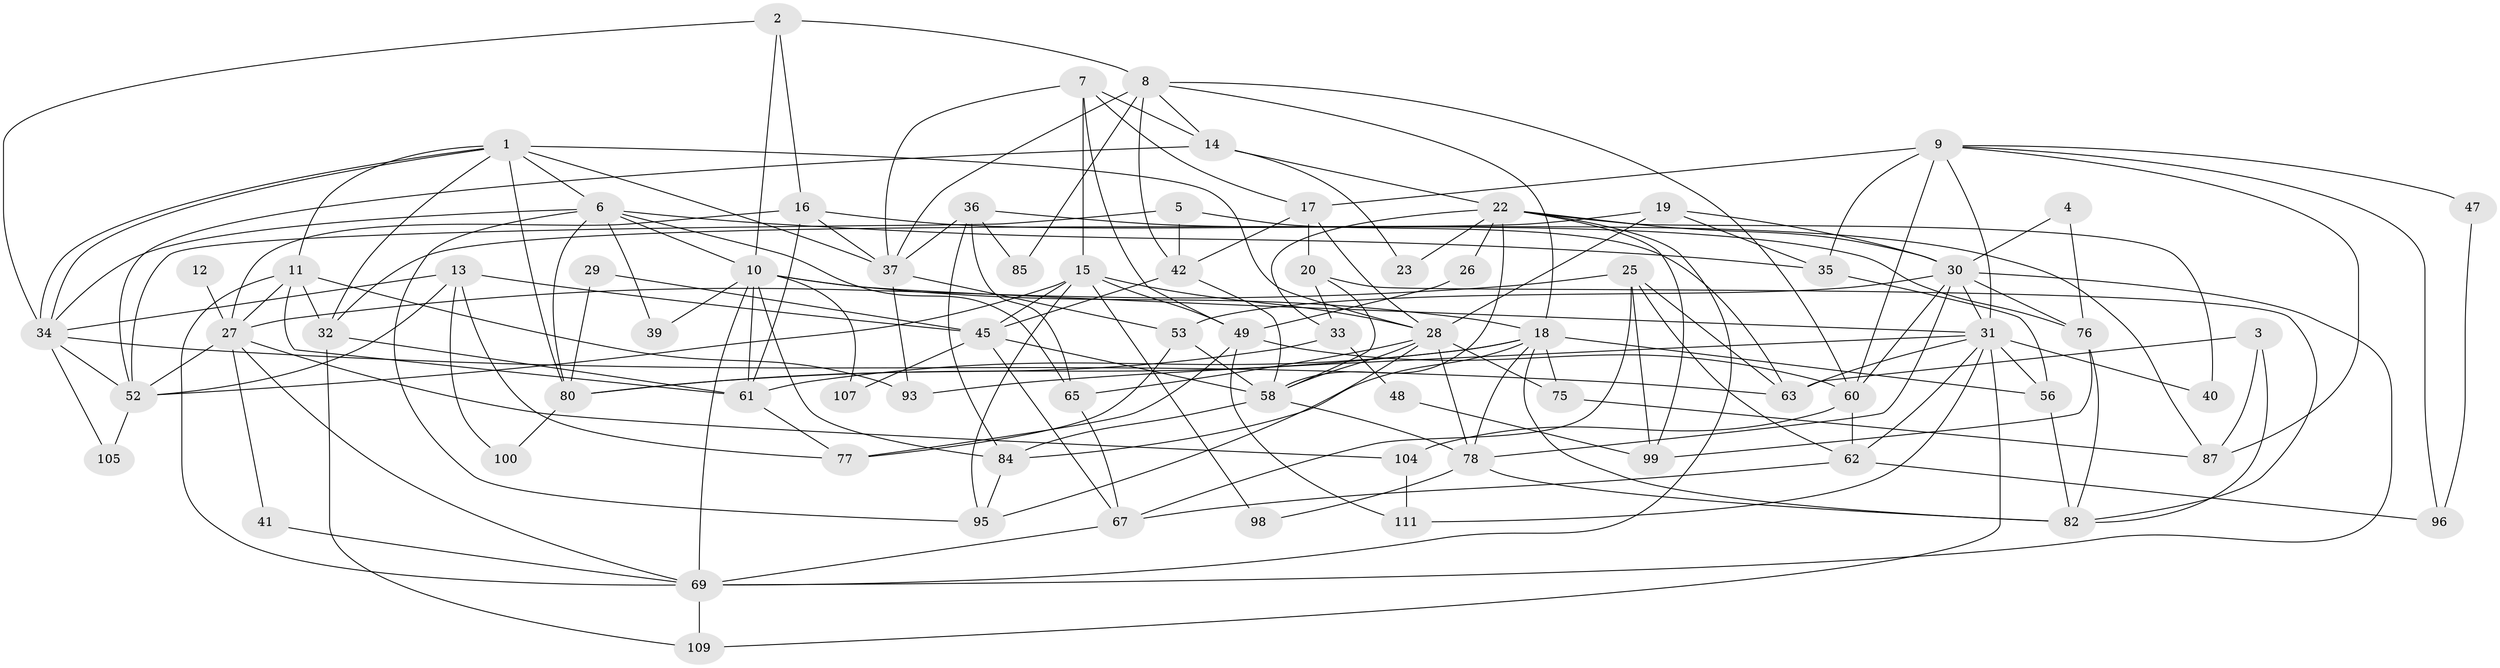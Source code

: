 // original degree distribution, {7: 0.05357142857142857, 4: 0.2767857142857143, 2: 0.17857142857142858, 3: 0.22321428571428573, 5: 0.15178571428571427, 6: 0.09821428571428571, 8: 0.017857142857142856}
// Generated by graph-tools (version 1.1) at 2025/42/03/06/25 10:42:00]
// undirected, 74 vertices, 179 edges
graph export_dot {
graph [start="1"]
  node [color=gray90,style=filled];
  1 [super="+21"];
  2;
  3 [super="+97"];
  4;
  5;
  6 [super="+43"];
  7 [super="+74"];
  8 [super="+89"];
  9 [super="+83"];
  10 [super="+50"];
  11 [super="+79"];
  12;
  13 [super="+81"];
  14 [super="+66"];
  15 [super="+64"];
  16 [super="+68"];
  17;
  18 [super="+72"];
  19;
  20 [super="+57"];
  22 [super="+24"];
  23;
  25 [super="+91"];
  26;
  27 [super="+38"];
  28 [super="+44"];
  29;
  30 [super="+106"];
  31 [super="+73"];
  32 [super="+46"];
  33;
  34 [super="+71"];
  35 [super="+54"];
  36 [super="+55"];
  37 [super="+103"];
  39;
  40;
  41;
  42 [super="+51"];
  45 [super="+94"];
  47;
  48;
  49 [super="+92"];
  52 [super="+108"];
  53 [super="+70"];
  56;
  58 [super="+59"];
  60 [super="+86"];
  61 [super="+112"];
  62 [super="+101"];
  63;
  65;
  67;
  69;
  75;
  76;
  77;
  78 [super="+110"];
  80 [super="+102"];
  82 [super="+90"];
  84 [super="+88"];
  85;
  87;
  93;
  95;
  96;
  98;
  99;
  100;
  104;
  105;
  107;
  109;
  111;
  1 -- 6;
  1 -- 34;
  1 -- 34;
  1 -- 11;
  1 -- 32;
  1 -- 37;
  1 -- 80;
  1 -- 28 [weight=2];
  2 -- 8;
  2 -- 10;
  2 -- 34;
  2 -- 16;
  3 -- 87;
  3 -- 63;
  3 -- 82;
  4 -- 76;
  4 -- 30;
  5 -- 63;
  5 -- 42;
  5 -- 52;
  6 -- 10;
  6 -- 65;
  6 -- 80;
  6 -- 35;
  6 -- 39;
  6 -- 95;
  6 -- 34;
  7 -- 17;
  7 -- 49;
  7 -- 37;
  7 -- 14;
  7 -- 15;
  8 -- 18;
  8 -- 85;
  8 -- 60;
  8 -- 14;
  8 -- 42;
  8 -- 37;
  9 -- 60 [weight=2];
  9 -- 17;
  9 -- 47;
  9 -- 96;
  9 -- 31;
  9 -- 35;
  9 -- 87;
  10 -- 31;
  10 -- 61;
  10 -- 18;
  10 -- 84;
  10 -- 69;
  10 -- 39;
  10 -- 107;
  11 -- 69;
  11 -- 93;
  11 -- 32;
  11 -- 27;
  11 -- 61;
  12 -- 27 [weight=2];
  13 -- 77;
  13 -- 100;
  13 -- 34;
  13 -- 45;
  13 -- 52;
  14 -- 52;
  14 -- 22;
  14 -- 23;
  15 -- 95;
  15 -- 52;
  15 -- 98;
  15 -- 45;
  15 -- 28;
  15 -- 49;
  16 -- 76;
  16 -- 37;
  16 -- 27;
  16 -- 61;
  17 -- 28;
  17 -- 20;
  17 -- 42;
  18 -- 75;
  18 -- 56;
  18 -- 80;
  18 -- 84;
  18 -- 78;
  18 -- 61;
  18 -- 82;
  19 -- 35;
  19 -- 32;
  19 -- 28;
  19 -- 30;
  20 -- 58 [weight=2];
  20 -- 33;
  20 -- 82;
  22 -- 23;
  22 -- 26;
  22 -- 58;
  22 -- 33;
  22 -- 99;
  22 -- 69;
  22 -- 40;
  22 -- 30;
  25 -- 67;
  25 -- 63;
  25 -- 99;
  25 -- 27;
  25 -- 62;
  26 -- 49;
  27 -- 69;
  27 -- 41;
  27 -- 52;
  27 -- 104;
  28 -- 75;
  28 -- 65;
  28 -- 78;
  28 -- 95;
  28 -- 58;
  29 -- 80;
  29 -- 45;
  30 -- 60;
  30 -- 69;
  30 -- 76;
  30 -- 53;
  30 -- 31;
  30 -- 78;
  31 -- 62;
  31 -- 111;
  31 -- 93;
  31 -- 109;
  31 -- 40;
  31 -- 56;
  31 -- 63;
  32 -- 61;
  32 -- 109;
  33 -- 48;
  33 -- 80;
  34 -- 63;
  34 -- 105;
  34 -- 52;
  35 -- 56;
  36 -- 84;
  36 -- 87;
  36 -- 65;
  36 -- 85;
  36 -- 37;
  37 -- 93;
  37 -- 53;
  41 -- 69;
  42 -- 58;
  42 -- 45;
  45 -- 58;
  45 -- 67;
  45 -- 107;
  47 -- 96;
  48 -- 99;
  49 -- 60;
  49 -- 111;
  49 -- 77;
  52 -- 105;
  53 -- 58;
  53 -- 77;
  56 -- 82;
  58 -- 84;
  58 -- 78;
  60 -- 104;
  60 -- 62;
  61 -- 77;
  62 -- 96;
  62 -- 67;
  65 -- 67;
  67 -- 69;
  69 -- 109;
  75 -- 87;
  76 -- 99;
  76 -- 82;
  78 -- 82;
  78 -- 98;
  80 -- 100;
  84 -- 95;
  104 -- 111;
}
